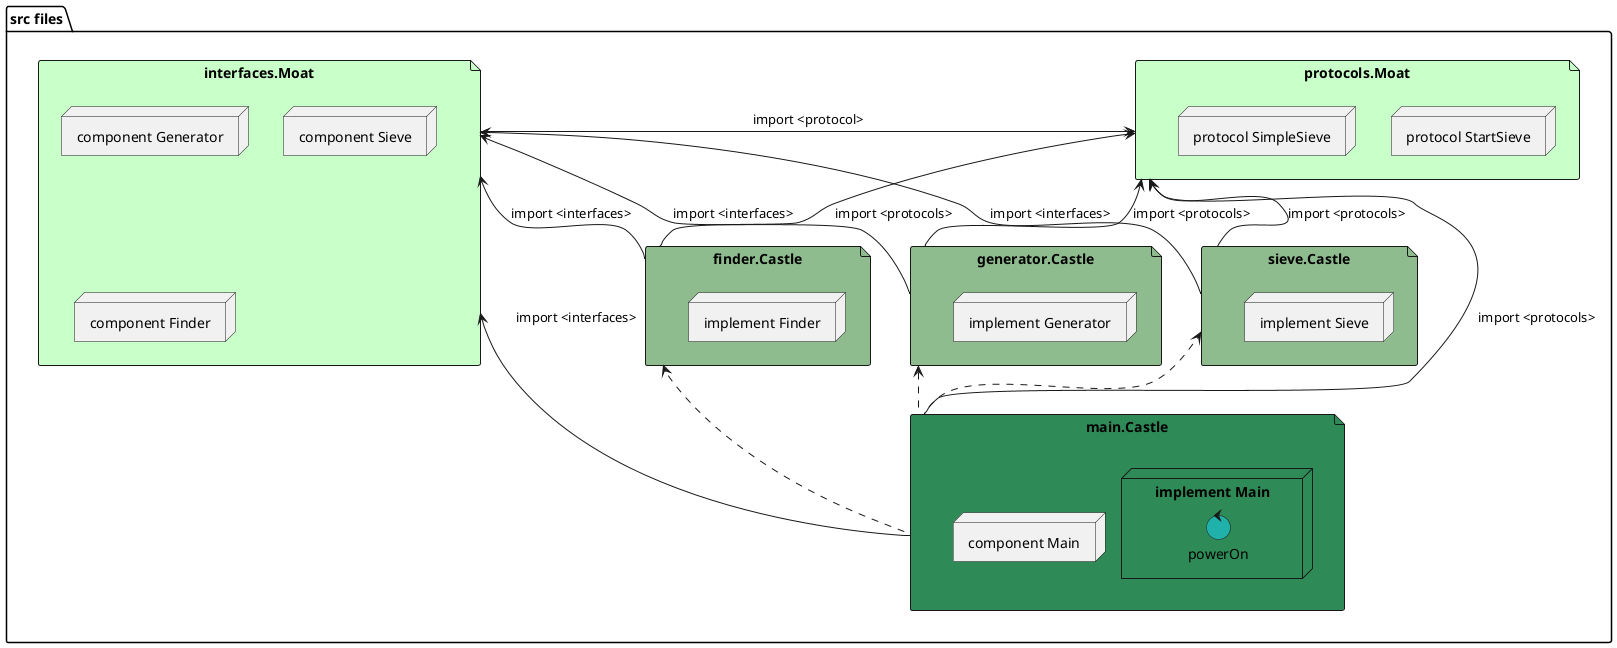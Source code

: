 
@startuml

folder "src files" {

   file "protocols.Moat"                as p #Technology {
     node "protocol StartSieve"
     node "protocol SimpleSieve"
   }
   file "interfaces.Moat"               as i #Technology {
     node "component Generator"
     node "component Sieve"
     node "component Finder"
   }
     p <- i : "import <protocol>"


   file "generator.Castle"              as G #DarkSeaGreen {
     node "implement Generator"
   }
     i <-- G : import <interfaces>
     p <-- G : import <protocols>
   file "sieve.Castle"                  as S #DarkSeaGreen {
     node "implement Sieve"
   }
     i <-- S : import <interfaces>
     p <-- S : import <protocols>
   file "finder.Castle"                 as F #DarkSeaGreen {
     node "implement Finder"
   }
     i <-- F : import <interfaces>
     p <-- F : import <protocols>

   file "main.Castle"                   as M #SeaGreen {
     node "component Main"
     node "implement Main" {
      control powerOn #LightSeaGreen
     }
   }
     i <--- M : import <interfaces>
     p <--- M : import <protocols>

     G <. M
     S <. M
     F <. M
}
   @enduml

